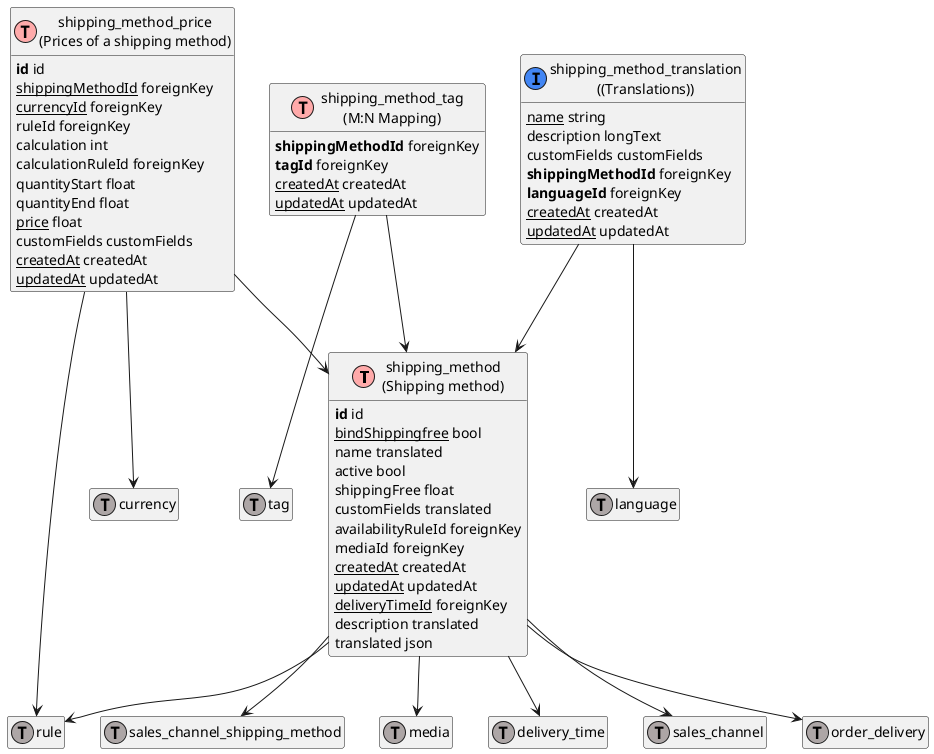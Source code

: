 @startuml
' uncomment the line below if you're using computer with a retina display
' skinparam dpi 300
!define Table(name,desc) class name as "desc" << (T,#FFAAAA) >>
!define ForeignTable(name,desc) class name as "desc" << (T,#ada6a6) >>
!define TranslationTable(name,desc) class name as "desc" << (I,#4286f4) >>
' we use bold for primary key
' green color for unique
' and underscore for not_null
!define primary_key(x) <b>x</b>
!define unique(x) <color:green>x</color>
!define not_null(x) <u>x</u>
' other tags available:
' <i></i>
' <back:COLOR></color>, where color is a color name or html color code
' (#FFAACC)
' see: http://plantuml.com/classes.html#More
hide methods
hide stereotypes
hide empty members
skinparam backgroundColor #FFFFFF

' entities

Table(ShopwareCoreCheckoutShippingShippingMethodDefinition, "shipping_method\n(Shipping method)") {
   primary_key(id) id
   not_null(bindShippingfree) bool
   name translated
   active bool
   shippingFree float
   customFields translated
   availabilityRuleId foreignKey
   mediaId foreignKey
   not_null(createdAt) createdAt
   not_null(updatedAt) updatedAt
   not_null(deliveryTimeId) foreignKey
   description translated
   translated json
}
Table(ShopwareCoreCheckoutShippingAggregateShippingMethodTagShippingMethodTagDefinition, "shipping_method_tag\n(M:N Mapping)") {
   primary_key(shippingMethodId) foreignKey
   primary_key(tagId) foreignKey
   not_null(createdAt) createdAt
   not_null(updatedAt) updatedAt
}
Table(ShopwareCoreCheckoutShippingAggregateShippingMethodPriceShippingMethodPriceDefinition, "shipping_method_price\n(Prices of a shipping method)") {
   primary_key(id) id
   not_null(shippingMethodId) foreignKey
   not_null(currencyId) foreignKey
   ruleId foreignKey
   calculation int
   calculationRuleId foreignKey
   quantityStart float
   quantityEnd float
   not_null(price) float
   customFields customFields
   not_null(createdAt) createdAt
   not_null(updatedAt) updatedAt
}
TranslationTable(ShopwareCoreCheckoutShippingAggregateShippingMethodTranslationShippingMethodTranslationDefinition, "shipping_method_translation\n((Translations))") {
   not_null(name) string
   description longText
   customFields customFields
   primary_key(shippingMethodId) foreignKey
   primary_key(languageId) foreignKey
   not_null(createdAt) createdAt
   not_null(updatedAt) updatedAt
}
ForeignTable(ShopwareCoreContentDeliveryTimeDeliveryTimeDefinition, "delivery_time") {
}
ForeignTable(ShopwareCoreSystemSalesChannelSalesChannelDefinition, "sales_channel") {
}
ForeignTable(ShopwareCoreCheckoutOrderAggregateOrderDeliveryOrderDeliveryDefinition, "order_delivery") {
}
ForeignTable(ShopwareCoreSystemSalesChannelAggregateSalesChannelShippingMethodSalesChannelShippingMethodDefinition, "sales_channel_shipping_method") {
}
ForeignTable(ShopwareCoreContentRuleRuleDefinition, "rule") {
}
ForeignTable(ShopwareCoreContentMediaMediaDefinition, "media") {
}
ForeignTable(ShopwareCoreFrameworkTagTagDefinition, "tag") {
}
ForeignTable(ShopwareCoreSystemCurrencyCurrencyDefinition, "currency") {
}
ForeignTable(ShopwareCoreFrameworkLanguageLanguageDefinition, "language") {
}

' relationshipd

ShopwareCoreCheckoutShippingShippingMethodDefinition --> ShopwareCoreContentDeliveryTimeDeliveryTimeDefinition
ShopwareCoreCheckoutShippingShippingMethodDefinition --> ShopwareCoreSystemSalesChannelSalesChannelDefinition
ShopwareCoreCheckoutShippingShippingMethodDefinition --> ShopwareCoreCheckoutOrderAggregateOrderDeliveryOrderDeliveryDefinition
ShopwareCoreCheckoutShippingAggregateShippingMethodTranslationShippingMethodTranslationDefinition --> ShopwareCoreCheckoutShippingShippingMethodDefinition
ShopwareCoreCheckoutShippingShippingMethodDefinition --> ShopwareCoreSystemSalesChannelAggregateSalesChannelShippingMethodSalesChannelShippingMethodDefinition
ShopwareCoreCheckoutShippingShippingMethodDefinition --> ShopwareCoreContentRuleRuleDefinition
ShopwareCoreCheckoutShippingAggregateShippingMethodPriceShippingMethodPriceDefinition --> ShopwareCoreCheckoutShippingShippingMethodDefinition
ShopwareCoreCheckoutShippingShippingMethodDefinition --> ShopwareCoreContentMediaMediaDefinition
ShopwareCoreCheckoutShippingAggregateShippingMethodTagShippingMethodTagDefinition --> ShopwareCoreCheckoutShippingShippingMethodDefinition
ShopwareCoreCheckoutShippingAggregateShippingMethodTagShippingMethodTagDefinition --> ShopwareCoreFrameworkTagTagDefinition
ShopwareCoreCheckoutShippingAggregateShippingMethodPriceShippingMethodPriceDefinition --> ShopwareCoreSystemCurrencyCurrencyDefinition
ShopwareCoreCheckoutShippingAggregateShippingMethodPriceShippingMethodPriceDefinition --> ShopwareCoreContentRuleRuleDefinition
ShopwareCoreCheckoutShippingAggregateShippingMethodTranslationShippingMethodTranslationDefinition --> ShopwareCoreFrameworkLanguageLanguageDefinition
@enduml
